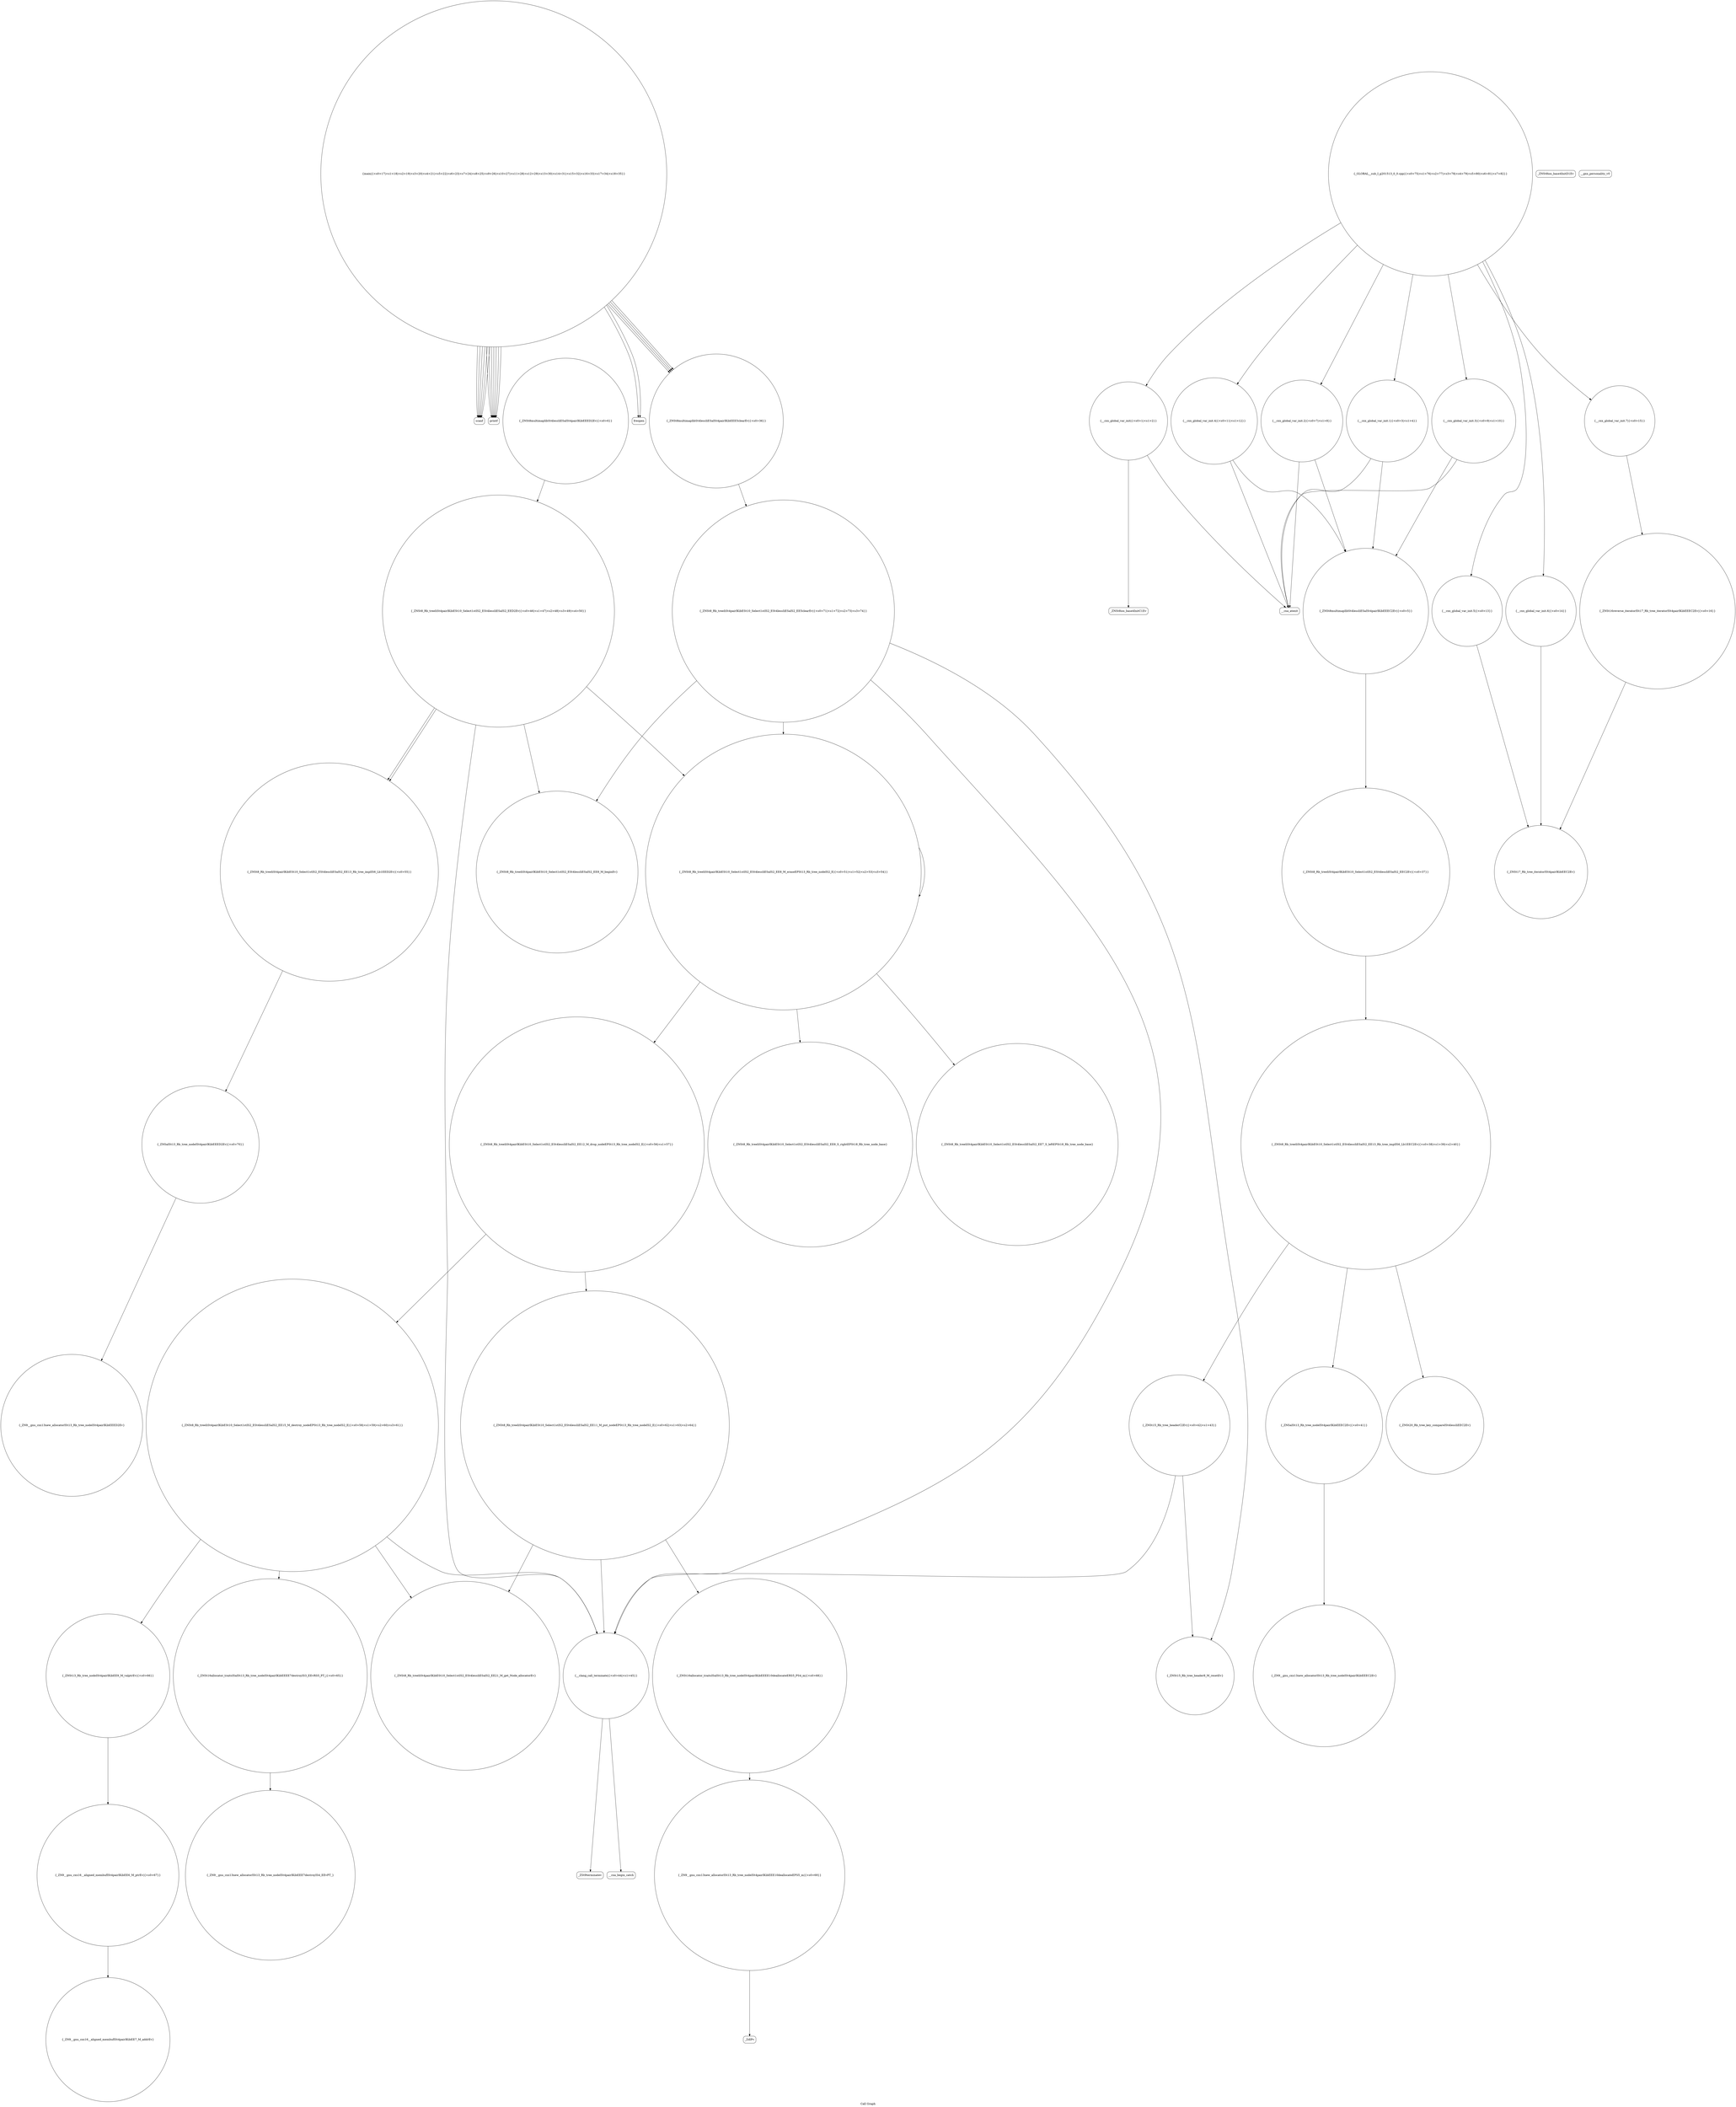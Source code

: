 digraph "Call Graph" {
	label="Call Graph";

	Node0x55bcaa4db280 [shape=record,shape=circle,label="{__cxx_global_var_init|{<s0>1|<s1>2}}"];
	Node0x55bcaa4db280:s0 -> Node0x55bcaa4db300[color=black];
	Node0x55bcaa4db280:s1 -> Node0x55bcaa5d27f0[color=black];
	Node0x55bcaa5d3cf0 [shape=record,shape=circle,label="{_ZN9__gnu_cxx16__aligned_membufISt4pairIKibEE7_M_addrEv}"];
	Node0x55bcaa5d29f0 [shape=record,shape=circle,label="{__cxx_global_var_init.2|{<s0>7|<s1>8}}"];
	Node0x55bcaa5d29f0:s0 -> Node0x55bcaa5d28f0[color=black];
	Node0x55bcaa5d29f0:s1 -> Node0x55bcaa5d27f0[color=black];
	Node0x55bcaa5d5090 [shape=record,shape=circle,label="{_GLOBAL__sub_I_g201513_0_0.cpp|{<s0>75|<s1>76|<s2>77|<s3>78|<s4>79|<s5>80|<s6>81|<s7>82}}"];
	Node0x55bcaa5d5090:s0 -> Node0x55bcaa4db280[color=black];
	Node0x55bcaa5d5090:s1 -> Node0x55bcaa5d2870[color=black];
	Node0x55bcaa5d5090:s2 -> Node0x55bcaa5d29f0[color=black];
	Node0x55bcaa5d5090:s3 -> Node0x55bcaa5d2a70[color=black];
	Node0x55bcaa5d5090:s4 -> Node0x55bcaa5d2af0[color=black];
	Node0x55bcaa5d5090:s5 -> Node0x55bcaa5d2b70[color=black];
	Node0x55bcaa5d5090:s6 -> Node0x55bcaa5d2c70[color=black];
	Node0x55bcaa5d5090:s7 -> Node0x55bcaa5d2cf0[color=black];
	Node0x55bcaa5d2d70 [shape=record,shape=circle,label="{_ZNSt16reverse_iteratorISt17_Rb_tree_iteratorISt4pairIKibEEEC2Ev|{<s0>16}}"];
	Node0x55bcaa5d2d70:s0 -> Node0x55bcaa5d2bf0[color=black];
	Node0x55bcaa5d30f0 [shape=record,shape=circle,label="{_ZNSt8_Rb_treeIiSt4pairIKibESt10_Select1stIS2_ESt4lessIiESaIS2_EE13_Rb_tree_implIS6_Lb1EEC2Ev|{<s0>38|<s1>39|<s2>40}}"];
	Node0x55bcaa5d30f0:s0 -> Node0x55bcaa5d3170[color=black];
	Node0x55bcaa5d30f0:s1 -> Node0x55bcaa5d31f0[color=black];
	Node0x55bcaa5d30f0:s2 -> Node0x55bcaa5d3270[color=black];
	Node0x55bcaa5d3470 [shape=record,shape=circle,label="{__clang_call_terminate|{<s0>44|<s1>45}}"];
	Node0x55bcaa5d3470:s0 -> Node0x55bcaa5d34f0[color=black];
	Node0x55bcaa5d3470:s1 -> Node0x55bcaa5d3570[color=black];
	Node0x55bcaa5d37f0 [shape=record,shape=circle,label="{_ZNSt8_Rb_treeIiSt4pairIKibESt10_Select1stIS2_ESt4lessIiESaIS2_EE8_S_rightEPSt18_Rb_tree_node_base}"];
	Node0x55bcaa5d3b70 [shape=record,shape=circle,label="{_ZNSt13_Rb_tree_nodeISt4pairIKibEE9_M_valptrEv|{<s0>66}}"];
	Node0x55bcaa5d3b70:s0 -> Node0x55bcaa5d3c70[color=black];
	Node0x55bcaa5d2870 [shape=record,shape=circle,label="{__cxx_global_var_init.1|{<s0>3|<s1>4}}"];
	Node0x55bcaa5d2870:s0 -> Node0x55bcaa5d28f0[color=black];
	Node0x55bcaa5d2870:s1 -> Node0x55bcaa5d27f0[color=black];
	Node0x55bcaa5d4f10 [shape=record,shape=circle,label="{_ZNSaISt13_Rb_tree_nodeISt4pairIKibEEED2Ev|{<s0>70}}"];
	Node0x55bcaa5d4f10:s0 -> Node0x55bcaa5d4f90[color=black];
	Node0x55bcaa5d2bf0 [shape=record,shape=circle,label="{_ZNSt17_Rb_tree_iteratorISt4pairIKibEEC2Ev}"];
	Node0x55bcaa5d2f70 [shape=record,shape=circle,label="{_ZNSt8multimapIibSt4lessIiESaISt4pairIKibEEE5clearEv|{<s0>36}}"];
	Node0x55bcaa5d2f70:s0 -> Node0x55bcaa5d5010[color=black];
	Node0x55bcaa5d32f0 [shape=record,shape=circle,label="{_ZN9__gnu_cxx13new_allocatorISt13_Rb_tree_nodeISt4pairIKibEEEC2Ev}"];
	Node0x55bcaa5d3670 [shape=record,shape=circle,label="{_ZNSt8_Rb_treeIiSt4pairIKibESt10_Select1stIS2_ESt4lessIiESaIS2_EE8_M_eraseEPSt13_Rb_tree_nodeIS2_E|{<s0>51|<s1>52|<s2>53|<s3>54}}"];
	Node0x55bcaa5d3670:s0 -> Node0x55bcaa5d37f0[color=black];
	Node0x55bcaa5d3670:s1 -> Node0x55bcaa5d3670[color=black];
	Node0x55bcaa5d3670:s2 -> Node0x55bcaa5d3870[color=black];
	Node0x55bcaa5d3670:s3 -> Node0x55bcaa5d38f0[color=black];
	Node0x55bcaa5d39f0 [shape=record,shape=circle,label="{_ZNSt8_Rb_treeIiSt4pairIKibESt10_Select1stIS2_ESt4lessIiESaIS2_EE11_M_put_nodeEPSt13_Rb_tree_nodeIS2_E|{<s0>62|<s1>63|<s2>64}}"];
	Node0x55bcaa5d39f0:s0 -> Node0x55bcaa5d3af0[color=black];
	Node0x55bcaa5d39f0:s1 -> Node0x55bcaa5d3d70[color=black];
	Node0x55bcaa5d39f0:s2 -> Node0x55bcaa5d3470[color=black];
	Node0x55bcaa4db300 [shape=record,shape=Mrecord,label="{_ZNSt8ios_base4InitC1Ev}"];
	Node0x55bcaa5d3d70 [shape=record,shape=circle,label="{_ZNSt16allocator_traitsISaISt13_Rb_tree_nodeISt4pairIKibEEEE10deallocateERS5_PS4_m|{<s0>68}}"];
	Node0x55bcaa5d3d70:s0 -> Node0x55bcaa5d3df0[color=black];
	Node0x55bcaa5d2a70 [shape=record,shape=circle,label="{__cxx_global_var_init.3|{<s0>9|<s1>10}}"];
	Node0x55bcaa5d2a70:s0 -> Node0x55bcaa5d28f0[color=black];
	Node0x55bcaa5d2a70:s1 -> Node0x55bcaa5d27f0[color=black];
	Node0x55bcaa5d2df0 [shape=record,shape=circle,label="{main|{<s0>17|<s1>18|<s2>19|<s3>20|<s4>21|<s5>22|<s6>23|<s7>24|<s8>25|<s9>26|<s10>27|<s11>28|<s12>29|<s13>30|<s14>31|<s15>32|<s16>33|<s17>34|<s18>35}}"];
	Node0x55bcaa5d2df0:s0 -> Node0x55bcaa5d2e70[color=black];
	Node0x55bcaa5d2df0:s1 -> Node0x55bcaa5d2e70[color=black];
	Node0x55bcaa5d2df0:s2 -> Node0x55bcaa5d2ef0[color=black];
	Node0x55bcaa5d2df0:s3 -> Node0x55bcaa5d2ef0[color=black];
	Node0x55bcaa5d2df0:s4 -> Node0x55bcaa5d2f70[color=black];
	Node0x55bcaa5d2df0:s5 -> Node0x55bcaa5d2f70[color=black];
	Node0x55bcaa5d2df0:s6 -> Node0x55bcaa5d2f70[color=black];
	Node0x55bcaa5d2df0:s7 -> Node0x55bcaa5d2f70[color=black];
	Node0x55bcaa5d2df0:s8 -> Node0x55bcaa5d2ef0[color=black];
	Node0x55bcaa5d2df0:s9 -> Node0x55bcaa5d2ef0[color=black];
	Node0x55bcaa5d2df0:s10 -> Node0x55bcaa5d2ef0[color=black];
	Node0x55bcaa5d2df0:s11 -> Node0x55bcaa5d2ff0[color=black];
	Node0x55bcaa5d2df0:s12 -> Node0x55bcaa5d2ef0[color=black];
	Node0x55bcaa5d2df0:s13 -> Node0x55bcaa5d2ff0[color=black];
	Node0x55bcaa5d2df0:s14 -> Node0x55bcaa5d2ff0[color=black];
	Node0x55bcaa5d2df0:s15 -> Node0x55bcaa5d2ff0[color=black];
	Node0x55bcaa5d2df0:s16 -> Node0x55bcaa5d2ff0[color=black];
	Node0x55bcaa5d2df0:s17 -> Node0x55bcaa5d2ff0[color=black];
	Node0x55bcaa5d2df0:s18 -> Node0x55bcaa5d2ff0[color=black];
	Node0x55bcaa5d3170 [shape=record,shape=circle,label="{_ZNSaISt13_Rb_tree_nodeISt4pairIKibEEEC2Ev|{<s0>41}}"];
	Node0x55bcaa5d3170:s0 -> Node0x55bcaa5d32f0[color=black];
	Node0x55bcaa5d34f0 [shape=record,shape=Mrecord,label="{__cxa_begin_catch}"];
	Node0x55bcaa5d3870 [shape=record,shape=circle,label="{_ZNSt8_Rb_treeIiSt4pairIKibESt10_Select1stIS2_ESt4lessIiESaIS2_EE7_S_leftEPSt18_Rb_tree_node_base}"];
	Node0x55bcaa5d3bf0 [shape=record,shape=circle,label="{_ZN9__gnu_cxx13new_allocatorISt13_Rb_tree_nodeISt4pairIKibEEE7destroyIS4_EEvPT_}"];
	Node0x55bcaa5d28f0 [shape=record,shape=circle,label="{_ZNSt8multimapIibSt4lessIiESaISt4pairIKibEEEC2Ev|{<s0>5}}"];
	Node0x55bcaa5d28f0:s0 -> Node0x55bcaa5d3070[color=black];
	Node0x55bcaa5d4f90 [shape=record,shape=circle,label="{_ZN9__gnu_cxx13new_allocatorISt13_Rb_tree_nodeISt4pairIKibEEED2Ev}"];
	Node0x55bcaa5d2c70 [shape=record,shape=circle,label="{__cxx_global_var_init.6|{<s0>14}}"];
	Node0x55bcaa5d2c70:s0 -> Node0x55bcaa5d2bf0[color=black];
	Node0x55bcaa5d2ff0 [shape=record,shape=Mrecord,label="{printf}"];
	Node0x55bcaa5d3370 [shape=record,shape=circle,label="{_ZNSt15_Rb_tree_header8_M_resetEv}"];
	Node0x55bcaa5d36f0 [shape=record,shape=circle,label="{_ZNSt8_Rb_treeIiSt4pairIKibESt10_Select1stIS2_ESt4lessIiESaIS2_EE8_M_beginEv}"];
	Node0x55bcaa5d3a70 [shape=record,shape=circle,label="{_ZNSt16allocator_traitsISaISt13_Rb_tree_nodeISt4pairIKibEEEE7destroyIS3_EEvRS5_PT_|{<s0>65}}"];
	Node0x55bcaa5d3a70:s0 -> Node0x55bcaa5d3bf0[color=black];
	Node0x55bcaa5d2770 [shape=record,shape=Mrecord,label="{_ZNSt8ios_base4InitD1Ev}"];
	Node0x55bcaa5d3df0 [shape=record,shape=circle,label="{_ZN9__gnu_cxx13new_allocatorISt13_Rb_tree_nodeISt4pairIKibEEE10deallocateEPS5_m|{<s0>69}}"];
	Node0x55bcaa5d3df0:s0 -> Node0x55bcaa5d4e90[color=black];
	Node0x55bcaa5d2af0 [shape=record,shape=circle,label="{__cxx_global_var_init.4|{<s0>11|<s1>12}}"];
	Node0x55bcaa5d2af0:s0 -> Node0x55bcaa5d28f0[color=black];
	Node0x55bcaa5d2af0:s1 -> Node0x55bcaa5d27f0[color=black];
	Node0x55bcaa5d2e70 [shape=record,shape=Mrecord,label="{freopen}"];
	Node0x55bcaa5d31f0 [shape=record,shape=circle,label="{_ZNSt20_Rb_tree_key_compareISt4lessIiEEC2Ev}"];
	Node0x55bcaa5d3570 [shape=record,shape=Mrecord,label="{_ZSt9terminatev}"];
	Node0x55bcaa5d38f0 [shape=record,shape=circle,label="{_ZNSt8_Rb_treeIiSt4pairIKibESt10_Select1stIS2_ESt4lessIiESaIS2_EE12_M_drop_nodeEPSt13_Rb_tree_nodeIS2_E|{<s0>56|<s1>57}}"];
	Node0x55bcaa5d38f0:s0 -> Node0x55bcaa5d3970[color=black];
	Node0x55bcaa5d38f0:s1 -> Node0x55bcaa5d39f0[color=black];
	Node0x55bcaa5d3c70 [shape=record,shape=circle,label="{_ZN9__gnu_cxx16__aligned_membufISt4pairIKibEE6_M_ptrEv|{<s0>67}}"];
	Node0x55bcaa5d3c70:s0 -> Node0x55bcaa5d3cf0[color=black];
	Node0x55bcaa5d2970 [shape=record,shape=circle,label="{_ZNSt8multimapIibSt4lessIiESaISt4pairIKibEEED2Ev|{<s0>6}}"];
	Node0x55bcaa5d2970:s0 -> Node0x55bcaa5d35f0[color=black];
	Node0x55bcaa5d5010 [shape=record,shape=circle,label="{_ZNSt8_Rb_treeIiSt4pairIKibESt10_Select1stIS2_ESt4lessIiESaIS2_EE5clearEv|{<s0>71|<s1>72|<s2>73|<s3>74}}"];
	Node0x55bcaa5d5010:s0 -> Node0x55bcaa5d36f0[color=black];
	Node0x55bcaa5d5010:s1 -> Node0x55bcaa5d3670[color=black];
	Node0x55bcaa5d5010:s2 -> Node0x55bcaa5d3370[color=black];
	Node0x55bcaa5d5010:s3 -> Node0x55bcaa5d3470[color=black];
	Node0x55bcaa5d2cf0 [shape=record,shape=circle,label="{__cxx_global_var_init.7|{<s0>15}}"];
	Node0x55bcaa5d2cf0:s0 -> Node0x55bcaa5d2d70[color=black];
	Node0x55bcaa5d3070 [shape=record,shape=circle,label="{_ZNSt8_Rb_treeIiSt4pairIKibESt10_Select1stIS2_ESt4lessIiESaIS2_EEC2Ev|{<s0>37}}"];
	Node0x55bcaa5d3070:s0 -> Node0x55bcaa5d30f0[color=black];
	Node0x55bcaa5d33f0 [shape=record,shape=Mrecord,label="{__gxx_personality_v0}"];
	Node0x55bcaa5d3770 [shape=record,shape=circle,label="{_ZNSt8_Rb_treeIiSt4pairIKibESt10_Select1stIS2_ESt4lessIiESaIS2_EE13_Rb_tree_implIS6_Lb1EED2Ev|{<s0>55}}"];
	Node0x55bcaa5d3770:s0 -> Node0x55bcaa5d4f10[color=black];
	Node0x55bcaa5d3af0 [shape=record,shape=circle,label="{_ZNSt8_Rb_treeIiSt4pairIKibESt10_Select1stIS2_ESt4lessIiESaIS2_EE21_M_get_Node_allocatorEv}"];
	Node0x55bcaa5d27f0 [shape=record,shape=Mrecord,label="{__cxa_atexit}"];
	Node0x55bcaa5d4e90 [shape=record,shape=Mrecord,label="{_ZdlPv}"];
	Node0x55bcaa5d2b70 [shape=record,shape=circle,label="{__cxx_global_var_init.5|{<s0>13}}"];
	Node0x55bcaa5d2b70:s0 -> Node0x55bcaa5d2bf0[color=black];
	Node0x55bcaa5d2ef0 [shape=record,shape=Mrecord,label="{scanf}"];
	Node0x55bcaa5d3270 [shape=record,shape=circle,label="{_ZNSt15_Rb_tree_headerC2Ev|{<s0>42|<s1>43}}"];
	Node0x55bcaa5d3270:s0 -> Node0x55bcaa5d3370[color=black];
	Node0x55bcaa5d3270:s1 -> Node0x55bcaa5d3470[color=black];
	Node0x55bcaa5d35f0 [shape=record,shape=circle,label="{_ZNSt8_Rb_treeIiSt4pairIKibESt10_Select1stIS2_ESt4lessIiESaIS2_EED2Ev|{<s0>46|<s1>47|<s2>48|<s3>49|<s4>50}}"];
	Node0x55bcaa5d35f0:s0 -> Node0x55bcaa5d36f0[color=black];
	Node0x55bcaa5d35f0:s1 -> Node0x55bcaa5d3670[color=black];
	Node0x55bcaa5d35f0:s2 -> Node0x55bcaa5d3770[color=black];
	Node0x55bcaa5d35f0:s3 -> Node0x55bcaa5d3770[color=black];
	Node0x55bcaa5d35f0:s4 -> Node0x55bcaa5d3470[color=black];
	Node0x55bcaa5d3970 [shape=record,shape=circle,label="{_ZNSt8_Rb_treeIiSt4pairIKibESt10_Select1stIS2_ESt4lessIiESaIS2_EE15_M_destroy_nodeEPSt13_Rb_tree_nodeIS2_E|{<s0>58|<s1>59|<s2>60|<s3>61}}"];
	Node0x55bcaa5d3970:s0 -> Node0x55bcaa5d3af0[color=black];
	Node0x55bcaa5d3970:s1 -> Node0x55bcaa5d3b70[color=black];
	Node0x55bcaa5d3970:s2 -> Node0x55bcaa5d3a70[color=black];
	Node0x55bcaa5d3970:s3 -> Node0x55bcaa5d3470[color=black];
}
